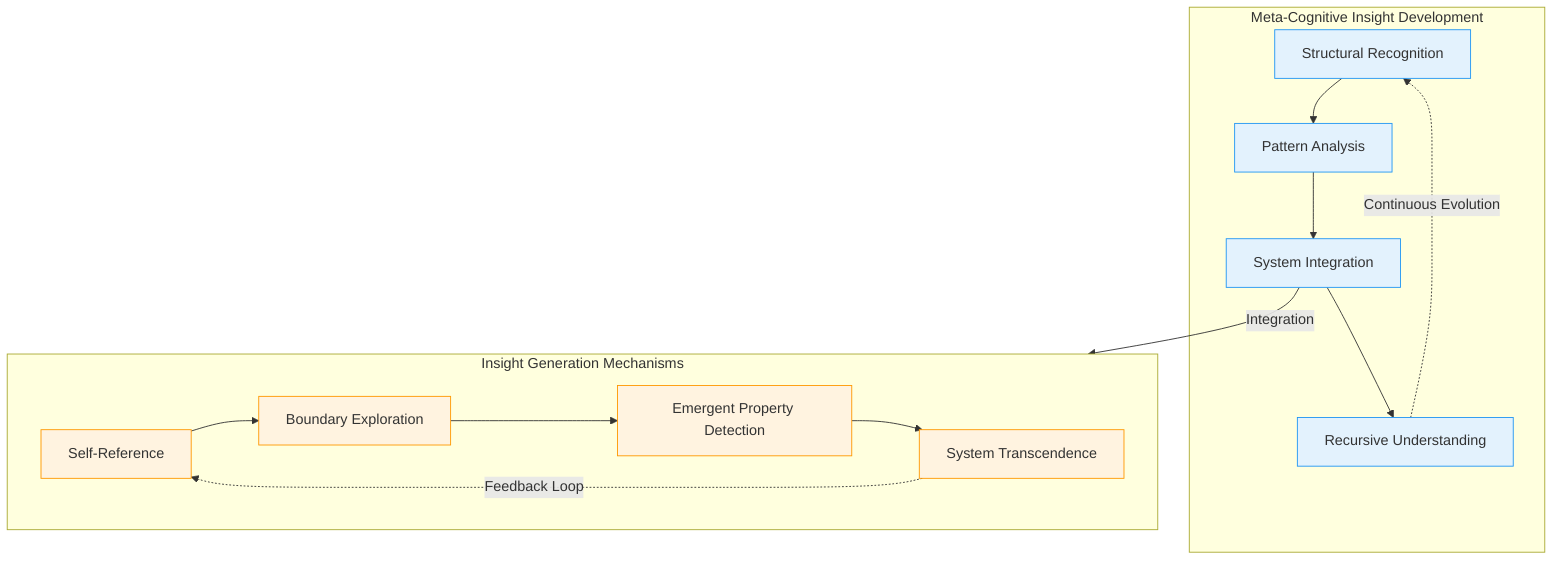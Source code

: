 flowchart TB
    subgraph MetaCognitiveInsights["Meta-Cognitive Insight Development"]
        direction TB
        MI1[Structural Recognition]
        MI2[Pattern Analysis]
        MI3[System Integration]
        MI4[Recursive Understanding]
        
        MI1 --> MI2
        MI2 --> MI3
        MI3 --> MI4
        MI4 -.->|Continuous Evolution| MI1
    end

    subgraph InsightMechanisms["Insight Generation Mechanisms"]
        direction LR
        IM1[Self-Reference]
        IM2[Boundary Exploration]
        IM3[Emergent Property Detection]
        IM4[System Transcendence]
        
        IM1 --> IM2
        IM2 --> IM3
        IM3 --> IM4
        IM4 -.->|Feedback Loop| IM1
    end

    MI3 -->|Integration| InsightMechanisms

    %% Styling
    classDef insights fill:#e3f2fd,stroke:#2196F3
    classDef mechanisms fill:#fff3e0,stroke:#FF9800

    class MI1,MI2,MI3,MI4 insights
    class IM1,IM2,IM3,IM4 mechanisms